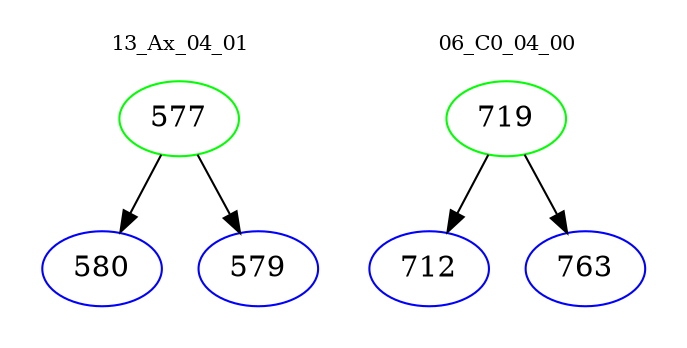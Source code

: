 digraph{
subgraph cluster_0 {
color = white
label = "13_Ax_04_01";
fontsize=10;
T0_577 [label="577", color="green"]
T0_577 -> T0_580 [color="black"]
T0_580 [label="580", color="blue"]
T0_577 -> T0_579 [color="black"]
T0_579 [label="579", color="blue"]
}
subgraph cluster_1 {
color = white
label = "06_C0_04_00";
fontsize=10;
T1_719 [label="719", color="green"]
T1_719 -> T1_712 [color="black"]
T1_712 [label="712", color="blue"]
T1_719 -> T1_763 [color="black"]
T1_763 [label="763", color="blue"]
}
}
